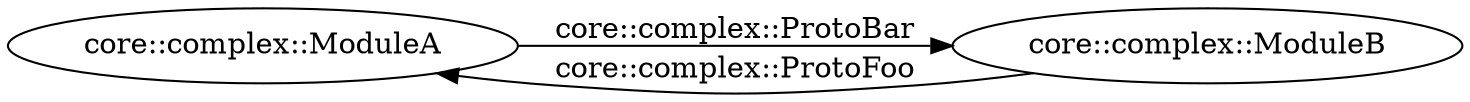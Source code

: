 digraph "Your current OpalPilot configuration" {
	rankdir=LR size="16,10"
	-7552962962169894380 [label="core::complex::ModuleA"]
	-300445862776623922 [label="core::complex::ModuleB"]
		-7552962962169894380 -> -300445862776623922 [label="core::complex::ProtoBar"]
		-300445862776623922 -> -7552962962169894380 [label="core::complex::ProtoFoo"]
}
